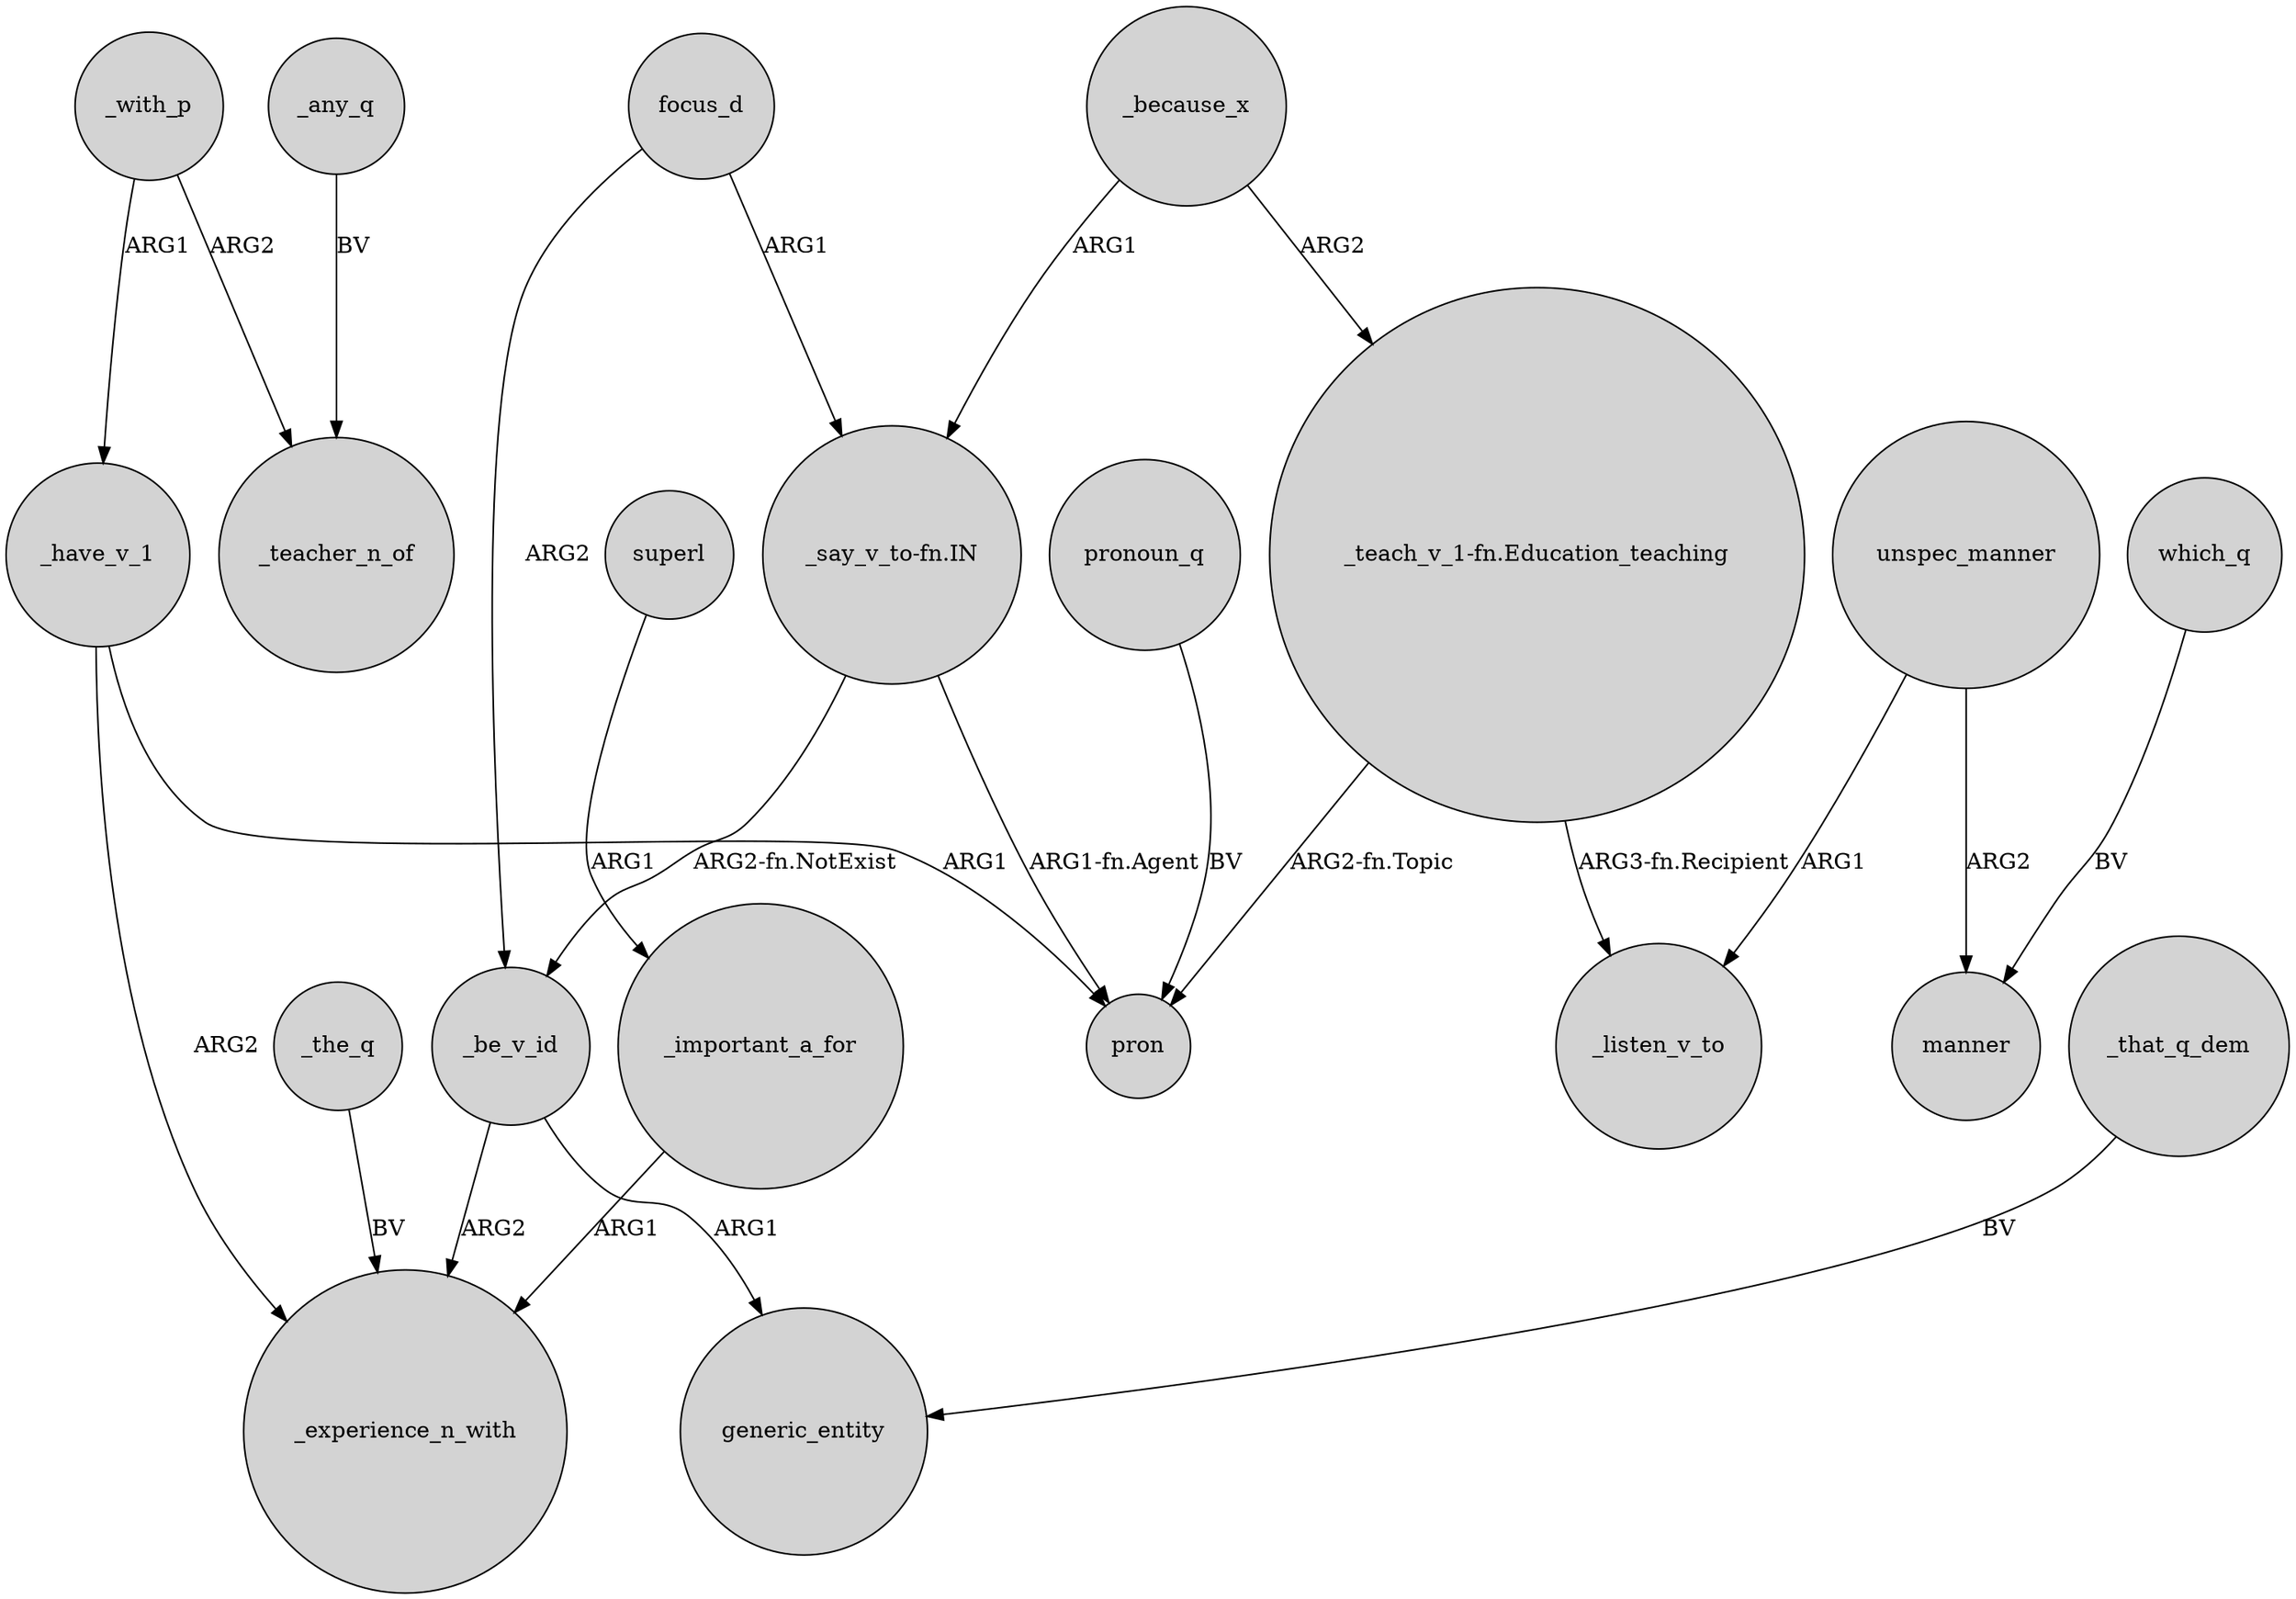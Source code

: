digraph {
	node [shape=circle style=filled]
	focus_d -> _be_v_id [label=ARG2]
	_have_v_1 -> _experience_n_with [label=ARG2]
	"_teach_v_1-fn.Education_teaching" -> _listen_v_to [label="ARG3-fn.Recipient"]
	unspec_manner -> _listen_v_to [label=ARG1]
	_that_q_dem -> generic_entity [label=BV]
	_with_p -> _teacher_n_of [label=ARG2]
	_have_v_1 -> pron [label=ARG1]
	"_say_v_to-fn.IN" -> _be_v_id [label="ARG2-fn.NotExist"]
	superl -> _important_a_for [label=ARG1]
	_be_v_id -> generic_entity [label=ARG1]
	_be_v_id -> _experience_n_with [label=ARG2]
	which_q -> manner [label=BV]
	pronoun_q -> pron [label=BV]
	"_teach_v_1-fn.Education_teaching" -> pron [label="ARG2-fn.Topic"]
	_with_p -> _have_v_1 [label=ARG1]
	_important_a_for -> _experience_n_with [label=ARG1]
	_any_q -> _teacher_n_of [label=BV]
	"_say_v_to-fn.IN" -> pron [label="ARG1-fn.Agent"]
	_the_q -> _experience_n_with [label=BV]
	_because_x -> "_teach_v_1-fn.Education_teaching" [label=ARG2]
	_because_x -> "_say_v_to-fn.IN" [label=ARG1]
	unspec_manner -> manner [label=ARG2]
	focus_d -> "_say_v_to-fn.IN" [label=ARG1]
}

